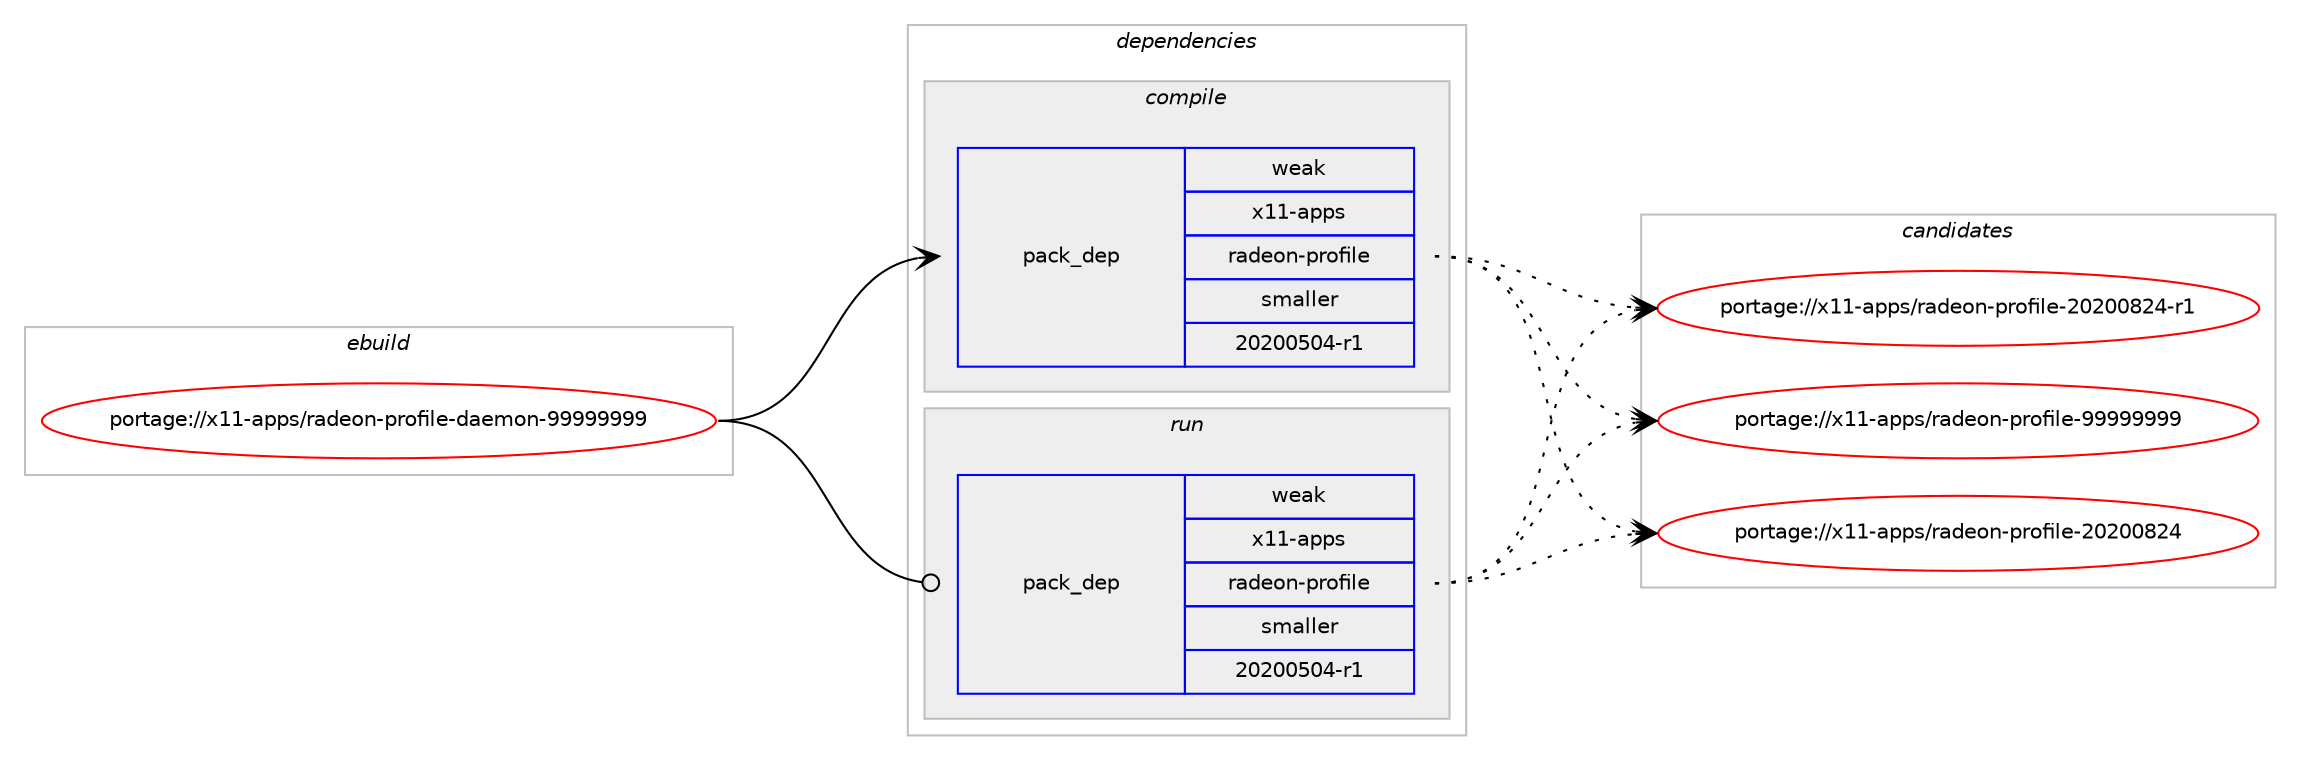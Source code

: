 digraph prolog {

# *************
# Graph options
# *************

newrank=true;
concentrate=true;
compound=true;
graph [rankdir=LR,fontname=Helvetica,fontsize=10,ranksep=1.5];#, ranksep=2.5, nodesep=0.2];
edge  [arrowhead=vee];
node  [fontname=Helvetica,fontsize=10];

# **********
# The ebuild
# **********

subgraph cluster_leftcol {
color=gray;
rank=same;
label=<<i>ebuild</i>>;
id [label="portage://x11-apps/radeon-profile-daemon-99999999", color=red, width=4, href="../x11-apps/radeon-profile-daemon-99999999.svg"];
}

# ****************
# The dependencies
# ****************

subgraph cluster_midcol {
color=gray;
label=<<i>dependencies</i>>;
subgraph cluster_compile {
fillcolor="#eeeeee";
style=filled;
label=<<i>compile</i>>;
# *** BEGIN UNKNOWN DEPENDENCY TYPE (TODO) ***
# id -> package_dependency(portage://x11-apps/radeon-profile-daemon-99999999,install,no,dev-qt,qtcore,none,[,,],[slot(5)],[])
# *** END UNKNOWN DEPENDENCY TYPE (TODO) ***

# *** BEGIN UNKNOWN DEPENDENCY TYPE (TODO) ***
# id -> package_dependency(portage://x11-apps/radeon-profile-daemon-99999999,install,no,dev-qt,qtnetwork,none,[,,],[slot(5)],[])
# *** END UNKNOWN DEPENDENCY TYPE (TODO) ***

subgraph pack105745 {
dependency227441 [label=<<TABLE BORDER="0" CELLBORDER="1" CELLSPACING="0" CELLPADDING="4" WIDTH="220"><TR><TD ROWSPAN="6" CELLPADDING="30">pack_dep</TD></TR><TR><TD WIDTH="110">weak</TD></TR><TR><TD>x11-apps</TD></TR><TR><TD>radeon-profile</TD></TR><TR><TD>smaller</TD></TR><TR><TD>20200504-r1</TD></TR></TABLE>>, shape=none, color=blue];
}
id:e -> dependency227441:w [weight=20,style="solid",arrowhead="vee"];
}
subgraph cluster_compileandrun {
fillcolor="#eeeeee";
style=filled;
label=<<i>compile and run</i>>;
}
subgraph cluster_run {
fillcolor="#eeeeee";
style=filled;
label=<<i>run</i>>;
# *** BEGIN UNKNOWN DEPENDENCY TYPE (TODO) ***
# id -> package_dependency(portage://x11-apps/radeon-profile-daemon-99999999,run,no,dev-qt,qtcore,none,[,,],[slot(5)],[])
# *** END UNKNOWN DEPENDENCY TYPE (TODO) ***

# *** BEGIN UNKNOWN DEPENDENCY TYPE (TODO) ***
# id -> package_dependency(portage://x11-apps/radeon-profile-daemon-99999999,run,no,dev-qt,qtnetwork,none,[,,],[slot(5)],[])
# *** END UNKNOWN DEPENDENCY TYPE (TODO) ***

subgraph pack105746 {
dependency227442 [label=<<TABLE BORDER="0" CELLBORDER="1" CELLSPACING="0" CELLPADDING="4" WIDTH="220"><TR><TD ROWSPAN="6" CELLPADDING="30">pack_dep</TD></TR><TR><TD WIDTH="110">weak</TD></TR><TR><TD>x11-apps</TD></TR><TR><TD>radeon-profile</TD></TR><TR><TD>smaller</TD></TR><TR><TD>20200504-r1</TD></TR></TABLE>>, shape=none, color=blue];
}
id:e -> dependency227442:w [weight=20,style="solid",arrowhead="odot"];
}
}

# **************
# The candidates
# **************

subgraph cluster_choices {
rank=same;
color=gray;
label=<<i>candidates</i>>;

subgraph choice105745 {
color=black;
nodesep=1;
choice12049494597112112115471149710010111111045112114111102105108101455048504848565052 [label="portage://x11-apps/radeon-profile-20200824", color=red, width=4,href="../x11-apps/radeon-profile-20200824.svg"];
choice120494945971121121154711497100101111110451121141111021051081014550485048485650524511449 [label="portage://x11-apps/radeon-profile-20200824-r1", color=red, width=4,href="../x11-apps/radeon-profile-20200824-r1.svg"];
choice12049494597112112115471149710010111111045112114111102105108101455757575757575757 [label="portage://x11-apps/radeon-profile-99999999", color=red, width=4,href="../x11-apps/radeon-profile-99999999.svg"];
dependency227441:e -> choice12049494597112112115471149710010111111045112114111102105108101455048504848565052:w [style=dotted,weight="100"];
dependency227441:e -> choice120494945971121121154711497100101111110451121141111021051081014550485048485650524511449:w [style=dotted,weight="100"];
dependency227441:e -> choice12049494597112112115471149710010111111045112114111102105108101455757575757575757:w [style=dotted,weight="100"];
}
subgraph choice105746 {
color=black;
nodesep=1;
choice12049494597112112115471149710010111111045112114111102105108101455048504848565052 [label="portage://x11-apps/radeon-profile-20200824", color=red, width=4,href="../x11-apps/radeon-profile-20200824.svg"];
choice120494945971121121154711497100101111110451121141111021051081014550485048485650524511449 [label="portage://x11-apps/radeon-profile-20200824-r1", color=red, width=4,href="../x11-apps/radeon-profile-20200824-r1.svg"];
choice12049494597112112115471149710010111111045112114111102105108101455757575757575757 [label="portage://x11-apps/radeon-profile-99999999", color=red, width=4,href="../x11-apps/radeon-profile-99999999.svg"];
dependency227442:e -> choice12049494597112112115471149710010111111045112114111102105108101455048504848565052:w [style=dotted,weight="100"];
dependency227442:e -> choice120494945971121121154711497100101111110451121141111021051081014550485048485650524511449:w [style=dotted,weight="100"];
dependency227442:e -> choice12049494597112112115471149710010111111045112114111102105108101455757575757575757:w [style=dotted,weight="100"];
}
}

}
